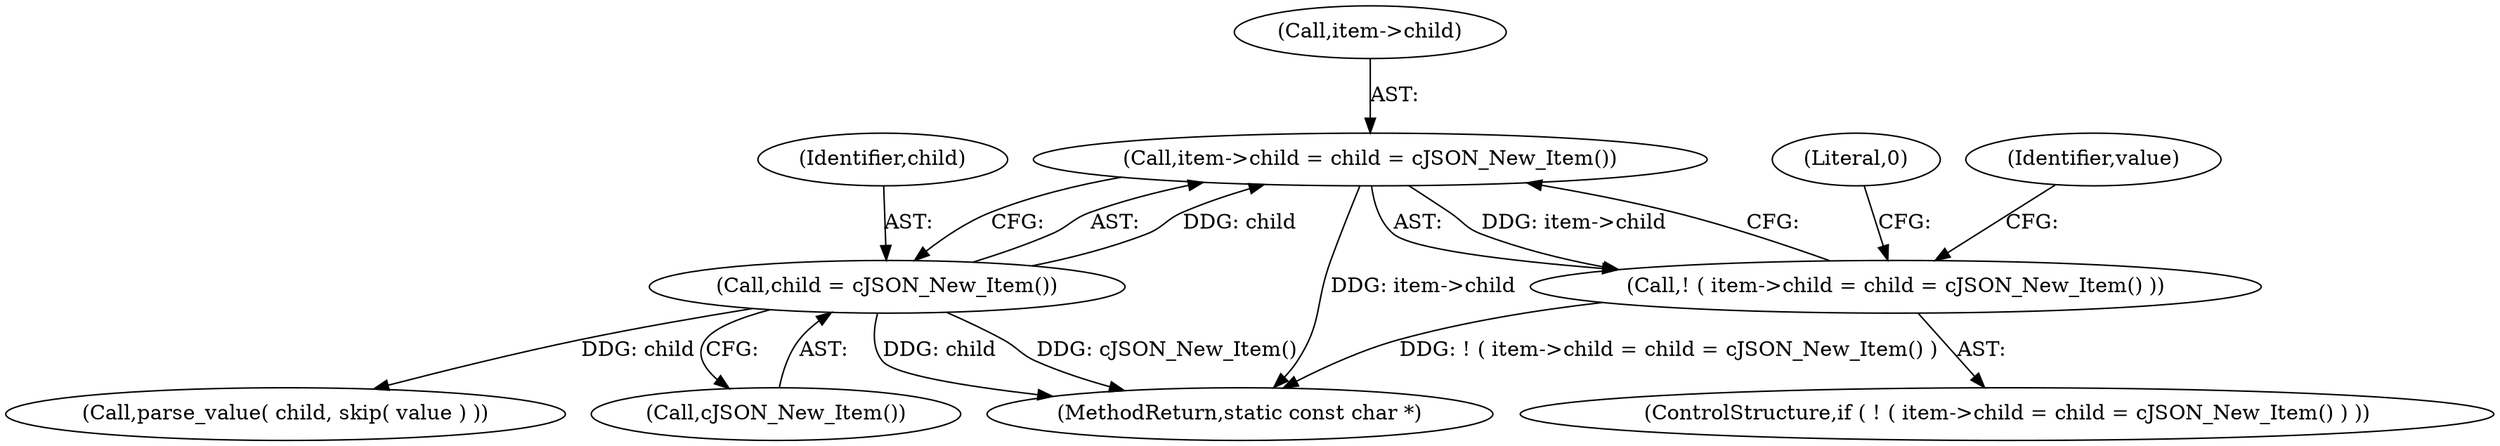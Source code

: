digraph "1_iperf_91f2fa59e8ed80dfbf400add0164ee0e508e412a_35@pointer" {
"1000145" [label="(Call,item->child = child = cJSON_New_Item())"];
"1000149" [label="(Call,child = cJSON_New_Item())"];
"1000144" [label="(Call,! ( item->child = child = cJSON_New_Item() ))"];
"1000144" [label="(Call,! ( item->child = child = cJSON_New_Item() ))"];
"1000219" [label="(MethodReturn,static const char *)"];
"1000153" [label="(Literal,0)"];
"1000159" [label="(Call,parse_value( child, skip( value ) ))"];
"1000149" [label="(Call,child = cJSON_New_Item())"];
"1000150" [label="(Identifier,child)"];
"1000146" [label="(Call,item->child)"];
"1000157" [label="(Identifier,value)"];
"1000143" [label="(ControlStructure,if ( ! ( item->child = child = cJSON_New_Item() ) ))"];
"1000145" [label="(Call,item->child = child = cJSON_New_Item())"];
"1000151" [label="(Call,cJSON_New_Item())"];
"1000145" -> "1000144"  [label="AST: "];
"1000145" -> "1000149"  [label="CFG: "];
"1000146" -> "1000145"  [label="AST: "];
"1000149" -> "1000145"  [label="AST: "];
"1000144" -> "1000145"  [label="CFG: "];
"1000145" -> "1000219"  [label="DDG: item->child"];
"1000145" -> "1000144"  [label="DDG: item->child"];
"1000149" -> "1000145"  [label="DDG: child"];
"1000149" -> "1000151"  [label="CFG: "];
"1000150" -> "1000149"  [label="AST: "];
"1000151" -> "1000149"  [label="AST: "];
"1000149" -> "1000219"  [label="DDG: cJSON_New_Item()"];
"1000149" -> "1000219"  [label="DDG: child"];
"1000149" -> "1000159"  [label="DDG: child"];
"1000144" -> "1000143"  [label="AST: "];
"1000153" -> "1000144"  [label="CFG: "];
"1000157" -> "1000144"  [label="CFG: "];
"1000144" -> "1000219"  [label="DDG: ! ( item->child = child = cJSON_New_Item() )"];
}
